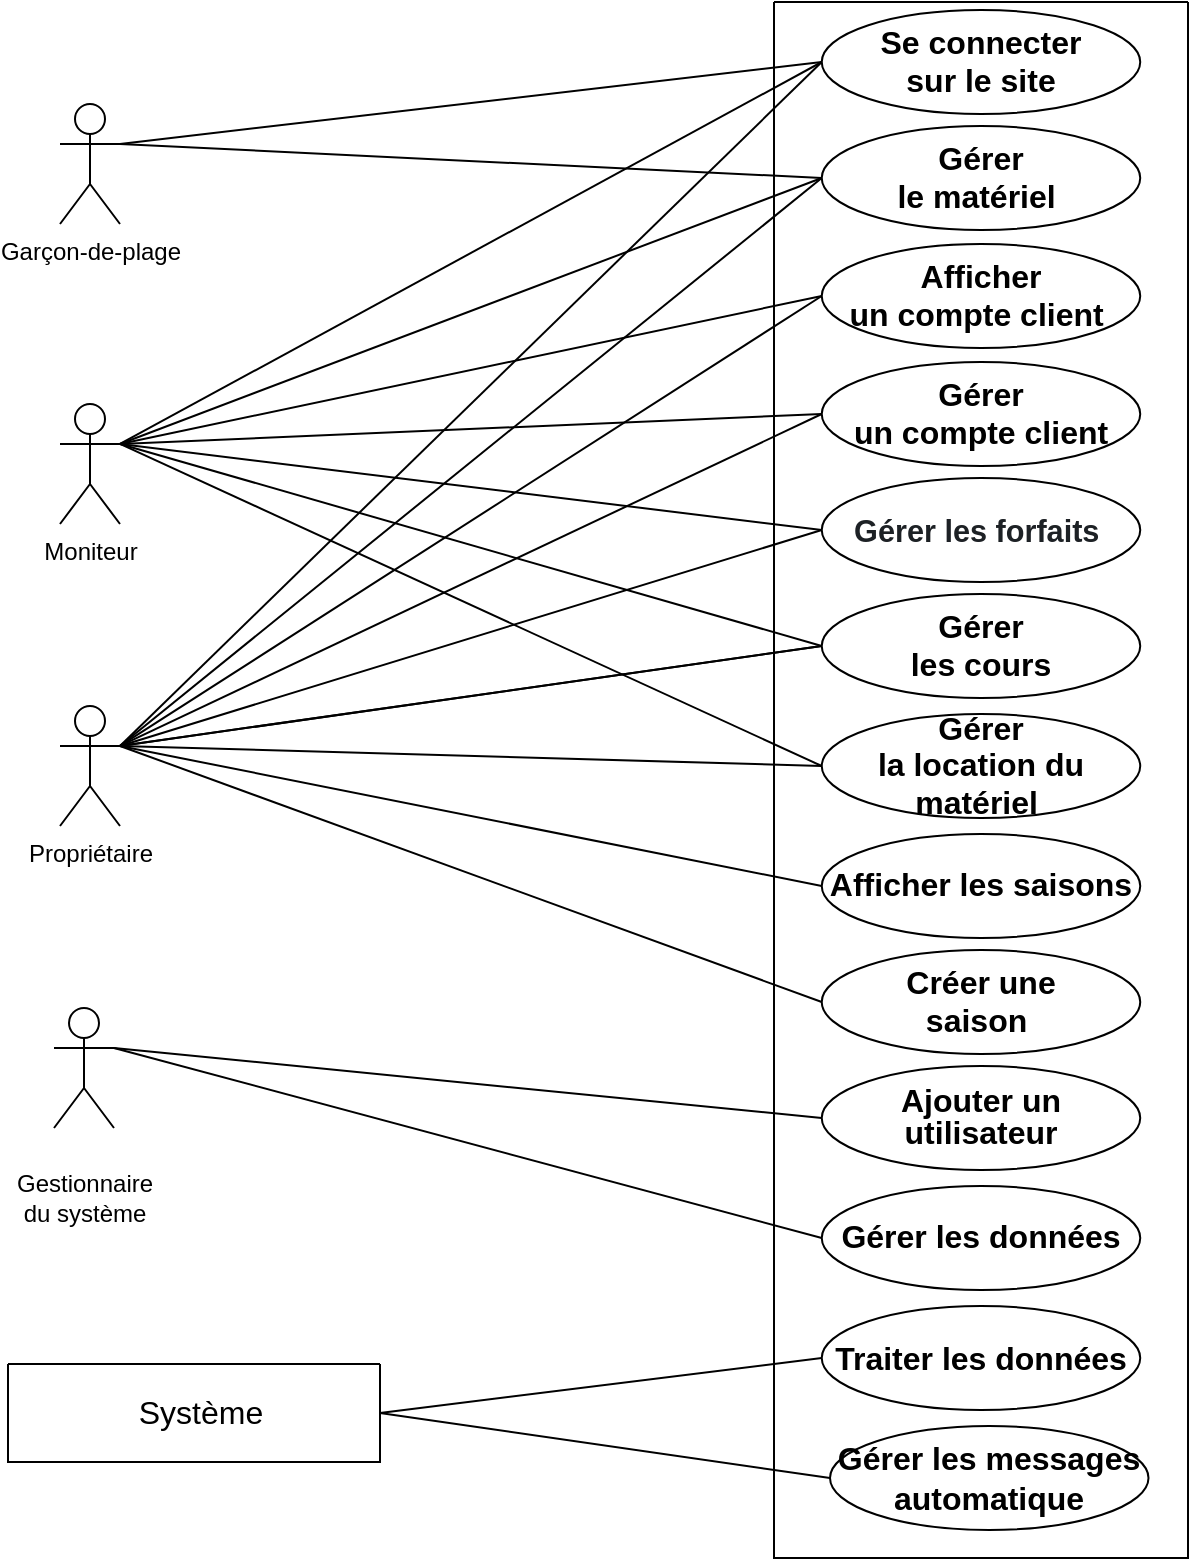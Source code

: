 <mxfile version="24.9.3">
  <diagram name="Page-1" id="cXf2GQKjWKF9Lp0_-bPR">
    <mxGraphModel dx="2579" dy="1456" grid="0" gridSize="10" guides="1" tooltips="1" connect="1" arrows="1" fold="1" page="0" pageScale="1" pageWidth="827" pageHeight="1169" math="0" shadow="0">
      <root>
        <mxCell id="0" />
        <mxCell id="1" parent="0" />
        <mxCell id="Psi2qHV0cRo6ceo7dTG1-1" value="Moniteur" style="shape=umlActor;verticalLabelPosition=bottom;verticalAlign=top;html=1;outlineConnect=0;" parent="1" vertex="1">
          <mxGeometry x="-956" y="-341" width="30" height="60" as="geometry" />
        </mxCell>
        <mxCell id="Psi2qHV0cRo6ceo7dTG1-2" value="Garçon-de-plage" style="shape=umlActor;verticalLabelPosition=bottom;verticalAlign=top;html=1;outlineConnect=0;" parent="1" vertex="1">
          <mxGeometry x="-956" y="-491" width="30" height="60" as="geometry" />
        </mxCell>
        <mxCell id="Psi2qHV0cRo6ceo7dTG1-3" value="Propriétaire" style="shape=umlActor;verticalLabelPosition=bottom;verticalAlign=top;html=1;outlineConnect=0;" parent="1" vertex="1">
          <mxGeometry x="-956" y="-190" width="30" height="60" as="geometry" />
        </mxCell>
        <mxCell id="Psi2qHV0cRo6ceo7dTG1-10" value="" style="swimlane;startSize=0;" parent="1" vertex="1">
          <mxGeometry x="-599" y="-542" width="207" height="778" as="geometry" />
        </mxCell>
        <mxCell id="Psi2qHV0cRo6ceo7dTG1-12" value="&lt;b&gt;&lt;span style=&quot;font-size:12.0pt;line-height:115%;&lt;br/&gt;font-family:&amp;quot;Aptos&amp;quot;,sans-serif;mso-ascii-theme-font:minor-latin;mso-fareast-font-family:&lt;br/&gt;Aptos;mso-fareast-theme-font:minor-latin;mso-hansi-theme-font:minor-latin;&lt;br/&gt;mso-bidi-font-family:&amp;quot;Times New Roman&amp;quot;;mso-bidi-theme-font:minor-bidi;&lt;br/&gt;mso-ansi-language:FR;mso-fareast-language:EN-US;mso-bidi-language:AR-SA&quot;&gt;Se connecter&lt;br/&gt;sur le site&lt;/span&gt;&lt;/b&gt;" style="ellipse;whiteSpace=wrap;html=1;" parent="Psi2qHV0cRo6ceo7dTG1-10" vertex="1">
          <mxGeometry x="23.87" y="4" width="159.25" height="52" as="geometry" />
        </mxCell>
        <mxCell id="Psi2qHV0cRo6ceo7dTG1-13" value="&lt;b&gt;&lt;span style=&quot;font-size:12.0pt;line-height:115%;&lt;br/&gt;font-family:&amp;quot;Aptos&amp;quot;,sans-serif;mso-ascii-theme-font:minor-latin;mso-fareast-font-family:&lt;br/&gt;Aptos;mso-fareast-theme-font:minor-latin;mso-hansi-theme-font:minor-latin;&lt;br/&gt;mso-bidi-font-family:&amp;quot;Times New Roman&amp;quot;;mso-bidi-theme-font:minor-bidi;&lt;br/&gt;mso-ansi-language:FR;mso-fareast-language:EN-US;mso-bidi-language:AR-SA&quot;&gt;Créer une&lt;br/&gt;saison&amp;nbsp;&lt;/span&gt;&lt;/b&gt;" style="ellipse;whiteSpace=wrap;html=1;" parent="Psi2qHV0cRo6ceo7dTG1-10" vertex="1">
          <mxGeometry x="23.87" y="474" width="159.25" height="52" as="geometry" />
        </mxCell>
        <mxCell id="Psi2qHV0cRo6ceo7dTG1-14" value="&lt;b&gt;&lt;span style=&quot;font-size:12.0pt;line-height:115%;&lt;br/&gt;font-family:&amp;quot;Aptos&amp;quot;,sans-serif;mso-ascii-theme-font:minor-latin;mso-fareast-font-family:&lt;br/&gt;Aptos;mso-fareast-theme-font:minor-latin;mso-hansi-theme-font:minor-latin;&lt;br/&gt;mso-bidi-font-family:&amp;quot;Times New Roman&amp;quot;;mso-bidi-theme-font:minor-bidi;&lt;br/&gt;mso-ansi-language:FR;mso-fareast-language:EN-US;mso-bidi-language:AR-SA&quot;&gt;Afficher&lt;br/&gt;un compte client&amp;nbsp;&lt;/span&gt;&lt;/b&gt;" style="ellipse;whiteSpace=wrap;html=1;" parent="Psi2qHV0cRo6ceo7dTG1-10" vertex="1">
          <mxGeometry x="23.87" y="121" width="159.25" height="52" as="geometry" />
        </mxCell>
        <mxCell id="O1G0JqCpLjOHNacf1Rvf-2" value="&lt;b&gt;&lt;span style=&quot;font-size:12.0pt;line-height:115%;&lt;br/&gt;font-family:&amp;quot;Aptos&amp;quot;,sans-serif;mso-ascii-theme-font:minor-latin;mso-fareast-font-family:&lt;br/&gt;Aptos;mso-fareast-theme-font:minor-latin;mso-hansi-theme-font:minor-latin;&lt;br/&gt;mso-bidi-font-family:&amp;quot;Times New Roman&amp;quot;;mso-bidi-theme-font:minor-bidi;&lt;br/&gt;mso-ansi-language:FR;mso-fareast-language:EN-US;mso-bidi-language:AR-SA&quot;&gt;Gérer&lt;br&gt;un compte client&lt;/span&gt;&lt;/b&gt;" style="ellipse;whiteSpace=wrap;html=1;" parent="Psi2qHV0cRo6ceo7dTG1-10" vertex="1">
          <mxGeometry x="23.87" y="180" width="159.25" height="52" as="geometry" />
        </mxCell>
        <mxCell id="O1G0JqCpLjOHNacf1Rvf-9" value="&lt;b&gt;&lt;span style=&quot;font-size: 11.5pt; line-height: 115%; color: rgb(29, 33, 37); background-image: initial; background-position: initial; background-size: initial; background-repeat: initial; background-attachment: initial; background-origin: initial; background-clip: initial;&quot;&gt;&lt;font face=&quot;Helvetica&quot;&gt;Gérer les forfaits&amp;nbsp;&lt;/font&gt;&lt;/span&gt;&lt;/b&gt;" style="ellipse;whiteSpace=wrap;html=1;" parent="Psi2qHV0cRo6ceo7dTG1-10" vertex="1">
          <mxGeometry x="23.88" y="238" width="159.25" height="52" as="geometry" />
        </mxCell>
        <mxCell id="O1G0JqCpLjOHNacf1Rvf-10" value="&lt;b&gt;&lt;span style=&quot;font-size:12.0pt;line-height:115%;&lt;br/&gt;font-family:&amp;quot;Aptos&amp;quot;,sans-serif;mso-ascii-theme-font:minor-latin;mso-fareast-font-family:&lt;br/&gt;Aptos;mso-fareast-theme-font:minor-latin;mso-hansi-theme-font:minor-latin;&lt;br/&gt;mso-bidi-font-family:&amp;quot;Times New Roman&amp;quot;;mso-bidi-theme-font:minor-bidi;&lt;br/&gt;mso-ansi-language:FR;mso-fareast-language:EN-US;mso-bidi-language:AR-SA&quot;&gt;Gérer&lt;br&gt;les cours&lt;/span&gt;&lt;/b&gt;" style="ellipse;whiteSpace=wrap;html=1;" parent="Psi2qHV0cRo6ceo7dTG1-10" vertex="1">
          <mxGeometry x="23.87" y="296" width="159.25" height="52" as="geometry" />
        </mxCell>
        <mxCell id="O1G0JqCpLjOHNacf1Rvf-11" value="&lt;b&gt;&lt;span style=&quot;font-size:12.0pt;line-height:115%;&lt;br/&gt;font-family:&amp;quot;Aptos&amp;quot;,sans-serif;mso-ascii-theme-font:minor-latin;mso-fareast-font-family:&lt;br/&gt;Aptos;mso-fareast-theme-font:minor-latin;mso-hansi-theme-font:minor-latin;&lt;br/&gt;mso-bidi-font-family:&amp;quot;Times New Roman&amp;quot;;mso-bidi-theme-font:minor-bidi;&lt;br/&gt;mso-ansi-language:FR;mso-fareast-language:EN-US;mso-bidi-language:AR-SA&quot;&gt;Gérer&lt;br&gt;la location du matériel&amp;nbsp;&lt;/span&gt;&lt;/b&gt;" style="ellipse;whiteSpace=wrap;html=1;" parent="Psi2qHV0cRo6ceo7dTG1-10" vertex="1">
          <mxGeometry x="23.87" y="356" width="159.25" height="52" as="geometry" />
        </mxCell>
        <mxCell id="O1G0JqCpLjOHNacf1Rvf-14" value="&lt;span style=&quot;font-size: 16px;&quot;&gt;&lt;b&gt;Traiter les données&lt;/b&gt;&lt;/span&gt;" style="ellipse;whiteSpace=wrap;html=1;" parent="Psi2qHV0cRo6ceo7dTG1-10" vertex="1">
          <mxGeometry x="23.87" y="652" width="159.25" height="52" as="geometry" />
        </mxCell>
        <mxCell id="O1G0JqCpLjOHNacf1Rvf-13" value="&lt;b&gt;&lt;span style=&quot;font-size:12.0pt;line-height:115%;&lt;br/&gt;font-family:&amp;quot;Aptos&amp;quot;,sans-serif;mso-ascii-theme-font:minor-latin;mso-fareast-font-family:&lt;br/&gt;Aptos;mso-fareast-theme-font:minor-latin;mso-hansi-theme-font:minor-latin;&lt;br/&gt;mso-bidi-font-family:&amp;quot;Times New Roman&amp;quot;;mso-bidi-theme-font:minor-bidi;&lt;br/&gt;mso-ansi-language:FR;mso-fareast-language:EN-US;mso-bidi-language:AR-SA&quot;&gt;Gérer&lt;br&gt;le matériel&amp;nbsp;&lt;/span&gt;&lt;/b&gt;" style="ellipse;whiteSpace=wrap;html=1;" parent="Psi2qHV0cRo6ceo7dTG1-10" vertex="1">
          <mxGeometry x="23.87" y="62" width="159.25" height="52" as="geometry" />
        </mxCell>
        <mxCell id="O1G0JqCpLjOHNacf1Rvf-15" value="&lt;b&gt;&lt;span style=&quot;font-size:12.0pt;line-height:115%;&lt;br/&gt;font-family:&amp;quot;Aptos&amp;quot;,sans-serif;mso-ascii-theme-font:minor-latin;mso-fareast-font-family:&lt;br/&gt;Aptos;mso-fareast-theme-font:minor-latin;mso-hansi-theme-font:minor-latin;&lt;br/&gt;mso-bidi-font-family:&amp;quot;Times New Roman&amp;quot;;mso-bidi-theme-font:minor-bidi;&lt;br/&gt;mso-ansi-language:FR;mso-fareast-language:EN-US;mso-bidi-language:AR-SA&quot;&gt;Afficher les&amp;nbsp;saisons&lt;/span&gt;&lt;/b&gt;" style="ellipse;whiteSpace=wrap;html=1;" parent="Psi2qHV0cRo6ceo7dTG1-10" vertex="1">
          <mxGeometry x="23.88" y="416" width="159.25" height="52" as="geometry" />
        </mxCell>
        <mxCell id="Psi2qHV0cRo6ceo7dTG1-11" value="&lt;span style=&quot;line-height: 115%;&quot;&gt;&lt;span style=&quot;font-size: 16px;&quot;&gt;&lt;b&gt;Ajouter un utilisateur&lt;/b&gt;&lt;/span&gt;&lt;br&gt;&lt;/span&gt;" style="ellipse;whiteSpace=wrap;html=1;" parent="Psi2qHV0cRo6ceo7dTG1-10" vertex="1">
          <mxGeometry x="23.87" y="532" width="159.25" height="52" as="geometry" />
        </mxCell>
        <mxCell id="V1nAhE4lmNjgNBnLDLDp-1" value="&lt;span style=&quot;line-height: 115%;&quot;&gt;&lt;span style=&quot;font-size: 16px;&quot;&gt;&lt;b&gt;Gérer les données&lt;/b&gt;&lt;/span&gt;&lt;/span&gt;" style="ellipse;whiteSpace=wrap;html=1;" parent="Psi2qHV0cRo6ceo7dTG1-10" vertex="1">
          <mxGeometry x="23.88" y="592" width="159.25" height="52" as="geometry" />
        </mxCell>
        <mxCell id="V1nAhE4lmNjgNBnLDLDp-6" value="&lt;span style=&quot;font-size: 16px;&quot;&gt;&lt;b&gt;Gérer les messages automatique&lt;/b&gt;&lt;/span&gt;" style="ellipse;whiteSpace=wrap;html=1;" parent="Psi2qHV0cRo6ceo7dTG1-10" vertex="1">
          <mxGeometry x="28.0" y="712" width="159.25" height="52" as="geometry" />
        </mxCell>
        <mxCell id="O1G0JqCpLjOHNacf1Rvf-19" value="" style="endArrow=none;html=1;rounded=0;entryX=0;entryY=0.5;entryDx=0;entryDy=0;exitX=1;exitY=0.333;exitDx=0;exitDy=0;exitPerimeter=0;" parent="1" source="Psi2qHV0cRo6ceo7dTG1-1" target="Psi2qHV0cRo6ceo7dTG1-12" edge="1">
          <mxGeometry width="50" height="50" relative="1" as="geometry">
            <mxPoint x="-596" y="-165" as="sourcePoint" />
            <mxPoint x="-546" y="-215" as="targetPoint" />
          </mxGeometry>
        </mxCell>
        <mxCell id="O1G0JqCpLjOHNacf1Rvf-20" value="" style="endArrow=none;html=1;rounded=0;entryX=0;entryY=0.5;entryDx=0;entryDy=0;exitX=1;exitY=0.333;exitDx=0;exitDy=0;exitPerimeter=0;" parent="1" source="Psi2qHV0cRo6ceo7dTG1-2" target="Psi2qHV0cRo6ceo7dTG1-12" edge="1">
          <mxGeometry width="50" height="50" relative="1" as="geometry">
            <mxPoint x="-596" y="-165" as="sourcePoint" />
            <mxPoint x="-546" y="-215" as="targetPoint" />
          </mxGeometry>
        </mxCell>
        <mxCell id="O1G0JqCpLjOHNacf1Rvf-21" value="" style="endArrow=none;html=1;rounded=0;entryX=0;entryY=0.5;entryDx=0;entryDy=0;exitX=1;exitY=0.333;exitDx=0;exitDy=0;exitPerimeter=0;" parent="1" source="Psi2qHV0cRo6ceo7dTG1-3" target="Psi2qHV0cRo6ceo7dTG1-12" edge="1">
          <mxGeometry width="50" height="50" relative="1" as="geometry">
            <mxPoint x="-596" y="-165" as="sourcePoint" />
            <mxPoint x="-546" y="-215" as="targetPoint" />
          </mxGeometry>
        </mxCell>
        <mxCell id="O1G0JqCpLjOHNacf1Rvf-22" value="" style="endArrow=none;html=1;rounded=0;entryX=0;entryY=0.5;entryDx=0;entryDy=0;exitX=1;exitY=0.333;exitDx=0;exitDy=0;exitPerimeter=0;" parent="1" source="Psi2qHV0cRo6ceo7dTG1-3" target="Psi2qHV0cRo6ceo7dTG1-13" edge="1">
          <mxGeometry width="50" height="50" relative="1" as="geometry">
            <mxPoint x="-596" y="-165" as="sourcePoint" />
            <mxPoint x="-546" y="-215" as="targetPoint" />
          </mxGeometry>
        </mxCell>
        <mxCell id="O1G0JqCpLjOHNacf1Rvf-23" value="" style="endArrow=none;html=1;rounded=0;entryX=0;entryY=0.5;entryDx=0;entryDy=0;exitX=1;exitY=0.333;exitDx=0;exitDy=0;exitPerimeter=0;" parent="1" source="Psi2qHV0cRo6ceo7dTG1-3" target="O1G0JqCpLjOHNacf1Rvf-15" edge="1">
          <mxGeometry width="50" height="50" relative="1" as="geometry">
            <mxPoint x="-596" y="-165" as="sourcePoint" />
            <mxPoint x="-546" y="-215" as="targetPoint" />
          </mxGeometry>
        </mxCell>
        <mxCell id="O1G0JqCpLjOHNacf1Rvf-24" value="" style="endArrow=none;html=1;rounded=0;entryX=0;entryY=0.5;entryDx=0;entryDy=0;exitX=1;exitY=0.333;exitDx=0;exitDy=0;exitPerimeter=0;" parent="1" source="Psi2qHV0cRo6ceo7dTG1-1" target="Psi2qHV0cRo6ceo7dTG1-14" edge="1">
          <mxGeometry width="50" height="50" relative="1" as="geometry">
            <mxPoint x="-596" y="-165" as="sourcePoint" />
            <mxPoint x="-546" y="-215" as="targetPoint" />
          </mxGeometry>
        </mxCell>
        <mxCell id="O1G0JqCpLjOHNacf1Rvf-25" value="" style="endArrow=none;html=1;rounded=0;entryX=0;entryY=0.5;entryDx=0;entryDy=0;exitX=1;exitY=0.333;exitDx=0;exitDy=0;exitPerimeter=0;" parent="1" source="Psi2qHV0cRo6ceo7dTG1-3" target="Psi2qHV0cRo6ceo7dTG1-14" edge="1">
          <mxGeometry width="50" height="50" relative="1" as="geometry">
            <mxPoint x="-596" y="-165" as="sourcePoint" />
            <mxPoint x="-546" y="-215" as="targetPoint" />
          </mxGeometry>
        </mxCell>
        <mxCell id="O1G0JqCpLjOHNacf1Rvf-26" value="" style="endArrow=none;html=1;rounded=0;entryX=0;entryY=0.5;entryDx=0;entryDy=0;exitX=1;exitY=0.333;exitDx=0;exitDy=0;exitPerimeter=0;" parent="1" source="Psi2qHV0cRo6ceo7dTG1-1" target="O1G0JqCpLjOHNacf1Rvf-2" edge="1">
          <mxGeometry width="50" height="50" relative="1" as="geometry">
            <mxPoint x="-596" y="-165" as="sourcePoint" />
            <mxPoint x="-546" y="-215" as="targetPoint" />
          </mxGeometry>
        </mxCell>
        <mxCell id="O1G0JqCpLjOHNacf1Rvf-27" value="" style="endArrow=none;html=1;rounded=0;exitX=1;exitY=0.333;exitDx=0;exitDy=0;exitPerimeter=0;entryX=0;entryY=0.5;entryDx=0;entryDy=0;" parent="1" source="Psi2qHV0cRo6ceo7dTG1-3" target="O1G0JqCpLjOHNacf1Rvf-2" edge="1">
          <mxGeometry width="50" height="50" relative="1" as="geometry">
            <mxPoint x="-596" y="-165" as="sourcePoint" />
            <mxPoint x="-546" y="-215" as="targetPoint" />
          </mxGeometry>
        </mxCell>
        <mxCell id="O1G0JqCpLjOHNacf1Rvf-28" value="" style="endArrow=none;html=1;rounded=0;exitX=1;exitY=0.333;exitDx=0;exitDy=0;exitPerimeter=0;entryX=0;entryY=0.5;entryDx=0;entryDy=0;" parent="1" source="Psi2qHV0cRo6ceo7dTG1-3" target="O1G0JqCpLjOHNacf1Rvf-9" edge="1">
          <mxGeometry width="50" height="50" relative="1" as="geometry">
            <mxPoint x="-596" y="-165" as="sourcePoint" />
            <mxPoint x="-546" y="-215" as="targetPoint" />
          </mxGeometry>
        </mxCell>
        <mxCell id="O1G0JqCpLjOHNacf1Rvf-29" value="" style="endArrow=none;html=1;rounded=0;exitX=1;exitY=0.333;exitDx=0;exitDy=0;exitPerimeter=0;entryX=0;entryY=0.5;entryDx=0;entryDy=0;" parent="1" source="Psi2qHV0cRo6ceo7dTG1-1" target="O1G0JqCpLjOHNacf1Rvf-9" edge="1">
          <mxGeometry width="50" height="50" relative="1" as="geometry">
            <mxPoint x="-596" y="-165" as="sourcePoint" />
            <mxPoint x="-546" y="-215" as="targetPoint" />
          </mxGeometry>
        </mxCell>
        <mxCell id="O1G0JqCpLjOHNacf1Rvf-30" value="" style="endArrow=none;html=1;rounded=0;exitX=1;exitY=0.333;exitDx=0;exitDy=0;exitPerimeter=0;entryX=0;entryY=0.5;entryDx=0;entryDy=0;" parent="1" source="Psi2qHV0cRo6ceo7dTG1-3" target="O1G0JqCpLjOHNacf1Rvf-10" edge="1">
          <mxGeometry width="50" height="50" relative="1" as="geometry">
            <mxPoint x="-596" y="-165" as="sourcePoint" />
            <mxPoint x="-546" y="-215" as="targetPoint" />
          </mxGeometry>
        </mxCell>
        <mxCell id="O1G0JqCpLjOHNacf1Rvf-31" value="" style="endArrow=none;html=1;rounded=0;entryX=0;entryY=0.5;entryDx=0;entryDy=0;exitX=1;exitY=0.333;exitDx=0;exitDy=0;exitPerimeter=0;" parent="1" source="Psi2qHV0cRo6ceo7dTG1-3" target="O1G0JqCpLjOHNacf1Rvf-10" edge="1">
          <mxGeometry width="50" height="50" relative="1" as="geometry">
            <mxPoint x="-596" y="-165" as="sourcePoint" />
            <mxPoint x="-546" y="-215" as="targetPoint" />
          </mxGeometry>
        </mxCell>
        <mxCell id="O1G0JqCpLjOHNacf1Rvf-32" value="" style="endArrow=none;html=1;rounded=0;entryX=0;entryY=0.5;entryDx=0;entryDy=0;exitX=1;exitY=0.333;exitDx=0;exitDy=0;exitPerimeter=0;" parent="1" source="Psi2qHV0cRo6ceo7dTG1-1" target="O1G0JqCpLjOHNacf1Rvf-10" edge="1">
          <mxGeometry width="50" height="50" relative="1" as="geometry">
            <mxPoint x="-596" y="-165" as="sourcePoint" />
            <mxPoint x="-546" y="-215" as="targetPoint" />
          </mxGeometry>
        </mxCell>
        <mxCell id="O1G0JqCpLjOHNacf1Rvf-33" value="" style="endArrow=none;html=1;rounded=0;entryX=0;entryY=0.5;entryDx=0;entryDy=0;exitX=1;exitY=0.333;exitDx=0;exitDy=0;exitPerimeter=0;" parent="1" source="Psi2qHV0cRo6ceo7dTG1-3" target="O1G0JqCpLjOHNacf1Rvf-11" edge="1">
          <mxGeometry width="50" height="50" relative="1" as="geometry">
            <mxPoint x="-782" y="-34" as="sourcePoint" />
            <mxPoint x="-546" y="-215" as="targetPoint" />
          </mxGeometry>
        </mxCell>
        <mxCell id="O1G0JqCpLjOHNacf1Rvf-34" value="" style="endArrow=none;html=1;rounded=0;entryX=0;entryY=0.5;entryDx=0;entryDy=0;exitX=1;exitY=0.333;exitDx=0;exitDy=0;exitPerimeter=0;" parent="1" source="Psi2qHV0cRo6ceo7dTG1-1" target="O1G0JqCpLjOHNacf1Rvf-11" edge="1">
          <mxGeometry width="50" height="50" relative="1" as="geometry">
            <mxPoint x="-795" y="-166" as="sourcePoint" />
            <mxPoint x="-745" y="-216" as="targetPoint" />
          </mxGeometry>
        </mxCell>
        <mxCell id="O1G0JqCpLjOHNacf1Rvf-35" value="" style="endArrow=none;html=1;rounded=0;entryX=0;entryY=0.5;entryDx=0;entryDy=0;exitX=1;exitY=0.333;exitDx=0;exitDy=0;exitPerimeter=0;" parent="1" source="Psi2qHV0cRo6ceo7dTG1-3" target="O1G0JqCpLjOHNacf1Rvf-13" edge="1">
          <mxGeometry width="50" height="50" relative="1" as="geometry">
            <mxPoint x="-801" y="-91" as="sourcePoint" />
            <mxPoint x="-691" y="33" as="targetPoint" />
          </mxGeometry>
        </mxCell>
        <mxCell id="O1G0JqCpLjOHNacf1Rvf-36" value="" style="endArrow=none;html=1;rounded=0;exitX=1;exitY=0.333;exitDx=0;exitDy=0;exitPerimeter=0;entryX=0;entryY=0.5;entryDx=0;entryDy=0;" parent="1" source="Psi2qHV0cRo6ceo7dTG1-2" target="O1G0JqCpLjOHNacf1Rvf-13" edge="1">
          <mxGeometry width="50" height="50" relative="1" as="geometry">
            <mxPoint x="-751" y="-166" as="sourcePoint" />
            <mxPoint x="-701" y="-216" as="targetPoint" />
          </mxGeometry>
        </mxCell>
        <mxCell id="O1G0JqCpLjOHNacf1Rvf-37" value="" style="endArrow=none;html=1;rounded=0;exitX=0;exitY=0.5;exitDx=0;exitDy=0;entryX=1;entryY=0.333;entryDx=0;entryDy=0;entryPerimeter=0;" parent="1" source="O1G0JqCpLjOHNacf1Rvf-13" target="Psi2qHV0cRo6ceo7dTG1-1" edge="1">
          <mxGeometry width="50" height="50" relative="1" as="geometry">
            <mxPoint x="-751" y="-166" as="sourcePoint" />
            <mxPoint x="-701" y="-216" as="targetPoint" />
          </mxGeometry>
        </mxCell>
        <mxCell id="O1G0JqCpLjOHNacf1Rvf-38" value="" style="endArrow=none;html=1;rounded=0;entryX=0;entryY=0.5;entryDx=0;entryDy=0;exitX=1;exitY=0.5;exitDx=0;exitDy=0;" parent="1" source="O1G0JqCpLjOHNacf1Rvf-39" target="O1G0JqCpLjOHNacf1Rvf-14" edge="1">
          <mxGeometry width="50" height="50" relative="1" as="geometry">
            <mxPoint x="-209.889" y="-167" as="sourcePoint" />
            <mxPoint x="-701" y="-216" as="targetPoint" />
          </mxGeometry>
        </mxCell>
        <mxCell id="O1G0JqCpLjOHNacf1Rvf-39" value="" style="swimlane;startSize=0;" parent="1" vertex="1">
          <mxGeometry x="-982" y="139" width="186" height="49" as="geometry" />
        </mxCell>
        <mxCell id="O1G0JqCpLjOHNacf1Rvf-40" value="&lt;span style=&quot;font-size:12.0pt;line-height:115%;&lt;br/&gt;font-family:&amp;quot;Aptos&amp;quot;,sans-serif;mso-ascii-theme-font:minor-latin;mso-fareast-font-family:&lt;br/&gt;Aptos;mso-fareast-theme-font:minor-latin;mso-hansi-theme-font:minor-latin;&lt;br/&gt;mso-bidi-font-family:&amp;quot;Times New Roman&amp;quot;;mso-bidi-theme-font:minor-bidi;&lt;br/&gt;mso-ansi-language:FR;mso-fareast-language:EN-US;mso-bidi-language:AR-SA&quot;&gt;Système&lt;/span&gt;" style="text;html=1;align=center;verticalAlign=middle;resizable=0;points=[];autosize=1;strokeColor=none;fillColor=none;" parent="O1G0JqCpLjOHNacf1Rvf-39" vertex="1">
          <mxGeometry x="56" y="9.5" width="80" height="30" as="geometry" />
        </mxCell>
        <mxCell id="V1nAhE4lmNjgNBnLDLDp-2" value="&lt;font face=&quot;Helvetica&quot;&gt;&lt;br&gt;&lt;b id=&quot;docs-internal-guid-a3bb6390-7fff-4a4a-c42f-9272e0633d8a&quot; style=&quot;font-weight:normal;&quot;&gt;&lt;span style=&quot;color: rgb(0, 0, 0); background-color: transparent; font-weight: 400; font-style: normal; font-variant: normal; text-decoration: none; vertical-align: baseline; white-space: pre-wrap;&quot;&gt;&lt;font style=&quot;font-size: 12px;&quot;&gt;Gestionnaire du système&lt;/font&gt;&lt;/span&gt;&lt;/b&gt;&lt;/font&gt;" style="shape=umlActor;verticalLabelPosition=bottom;verticalAlign=top;html=1;outlineConnect=0;" parent="1" vertex="1">
          <mxGeometry x="-959" y="-39" width="30" height="60" as="geometry" />
        </mxCell>
        <mxCell id="V1nAhE4lmNjgNBnLDLDp-3" value="" style="endArrow=none;html=1;rounded=0;entryX=1;entryY=0.333;entryDx=0;entryDy=0;entryPerimeter=0;exitX=0;exitY=0.5;exitDx=0;exitDy=0;" parent="1" source="Psi2qHV0cRo6ceo7dTG1-11" target="V1nAhE4lmNjgNBnLDLDp-2" edge="1">
          <mxGeometry width="50" height="50" relative="1" as="geometry">
            <mxPoint x="-405" y="-179" as="sourcePoint" />
            <mxPoint x="-355" y="-229" as="targetPoint" />
          </mxGeometry>
        </mxCell>
        <mxCell id="V1nAhE4lmNjgNBnLDLDp-4" value="" style="endArrow=none;html=1;rounded=0;exitX=1;exitY=0.333;exitDx=0;exitDy=0;exitPerimeter=0;entryX=0;entryY=0.5;entryDx=0;entryDy=0;" parent="1" source="V1nAhE4lmNjgNBnLDLDp-2" target="V1nAhE4lmNjgNBnLDLDp-1" edge="1">
          <mxGeometry width="50" height="50" relative="1" as="geometry">
            <mxPoint x="-405" y="-179" as="sourcePoint" />
            <mxPoint x="-355" y="-229" as="targetPoint" />
          </mxGeometry>
        </mxCell>
        <mxCell id="V1nAhE4lmNjgNBnLDLDp-7" value="" style="endArrow=none;html=1;rounded=0;entryX=1;entryY=0.5;entryDx=0;entryDy=0;exitX=0;exitY=0.5;exitDx=0;exitDy=0;" parent="1" source="V1nAhE4lmNjgNBnLDLDp-6" target="O1G0JqCpLjOHNacf1Rvf-39" edge="1">
          <mxGeometry width="50" height="50" relative="1" as="geometry">
            <mxPoint x="-405" y="142" as="sourcePoint" />
            <mxPoint x="-355" y="92" as="targetPoint" />
          </mxGeometry>
        </mxCell>
      </root>
    </mxGraphModel>
  </diagram>
</mxfile>
